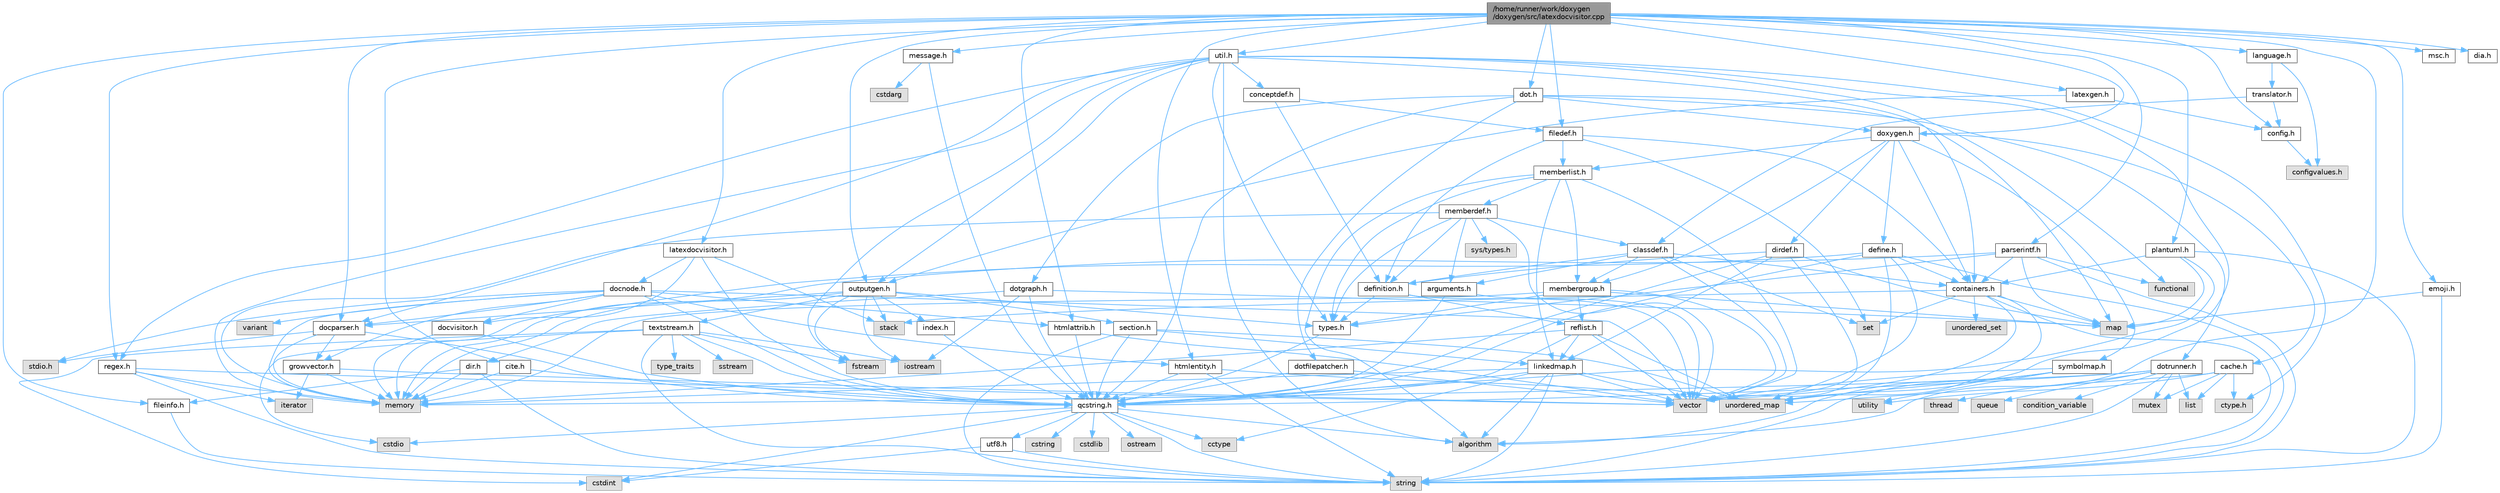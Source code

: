 digraph "/home/runner/work/doxygen/doxygen/src/latexdocvisitor.cpp"
{
 // INTERACTIVE_SVG=YES
 // LATEX_PDF_SIZE
  bgcolor="transparent";
  edge [fontname=Helvetica,fontsize=10,labelfontname=Helvetica,labelfontsize=10];
  node [fontname=Helvetica,fontsize=10,shape=box,height=0.2,width=0.4];
  Node1 [label="/home/runner/work/doxygen\l/doxygen/src/latexdocvisitor.cpp",height=0.2,width=0.4,color="gray40", fillcolor="grey60", style="filled", fontcolor="black",tooltip=" "];
  Node1 -> Node2 [color="steelblue1",style="solid"];
  Node2 [label="algorithm",height=0.2,width=0.4,color="grey60", fillcolor="#E0E0E0", style="filled",tooltip=" "];
  Node1 -> Node3 [color="steelblue1",style="solid"];
  Node3 [label="htmlattrib.h",height=0.2,width=0.4,color="grey40", fillcolor="white", style="filled",URL="$d0/d73/htmlattrib_8h.html",tooltip=" "];
  Node3 -> Node4 [color="steelblue1",style="solid"];
  Node4 [label="vector",height=0.2,width=0.4,color="grey60", fillcolor="#E0E0E0", style="filled",tooltip=" "];
  Node3 -> Node5 [color="steelblue1",style="solid"];
  Node5 [label="qcstring.h",height=0.2,width=0.4,color="grey40", fillcolor="white", style="filled",URL="$d7/d5c/qcstring_8h.html",tooltip=" "];
  Node5 -> Node6 [color="steelblue1",style="solid"];
  Node6 [label="string",height=0.2,width=0.4,color="grey60", fillcolor="#E0E0E0", style="filled",tooltip=" "];
  Node5 -> Node2 [color="steelblue1",style="solid"];
  Node5 -> Node7 [color="steelblue1",style="solid"];
  Node7 [label="cctype",height=0.2,width=0.4,color="grey60", fillcolor="#E0E0E0", style="filled",tooltip=" "];
  Node5 -> Node8 [color="steelblue1",style="solid"];
  Node8 [label="cstring",height=0.2,width=0.4,color="grey60", fillcolor="#E0E0E0", style="filled",tooltip=" "];
  Node5 -> Node9 [color="steelblue1",style="solid"];
  Node9 [label="cstdio",height=0.2,width=0.4,color="grey60", fillcolor="#E0E0E0", style="filled",tooltip=" "];
  Node5 -> Node10 [color="steelblue1",style="solid"];
  Node10 [label="cstdlib",height=0.2,width=0.4,color="grey60", fillcolor="#E0E0E0", style="filled",tooltip=" "];
  Node5 -> Node11 [color="steelblue1",style="solid"];
  Node11 [label="cstdint",height=0.2,width=0.4,color="grey60", fillcolor="#E0E0E0", style="filled",tooltip=" "];
  Node5 -> Node12 [color="steelblue1",style="solid"];
  Node12 [label="ostream",height=0.2,width=0.4,color="grey60", fillcolor="#E0E0E0", style="filled",tooltip=" "];
  Node5 -> Node13 [color="steelblue1",style="solid"];
  Node13 [label="utf8.h",height=0.2,width=0.4,color="grey40", fillcolor="white", style="filled",URL="$db/d7c/utf8_8h.html",tooltip="Various UTF8 related helper functions."];
  Node13 -> Node11 [color="steelblue1",style="solid"];
  Node13 -> Node6 [color="steelblue1",style="solid"];
  Node1 -> Node14 [color="steelblue1",style="solid"];
  Node14 [label="latexdocvisitor.h",height=0.2,width=0.4,color="grey40", fillcolor="white", style="filled",URL="$d8/d99/latexdocvisitor_8h.html",tooltip=" "];
  Node14 -> Node15 [color="steelblue1",style="solid"];
  Node15 [label="stack",height=0.2,width=0.4,color="grey60", fillcolor="#E0E0E0", style="filled",tooltip=" "];
  Node14 -> Node5 [color="steelblue1",style="solid"];
  Node14 -> Node16 [color="steelblue1",style="solid"];
  Node16 [label="docvisitor.h",height=0.2,width=0.4,color="grey40", fillcolor="white", style="filled",URL="$d2/d3c/docvisitor_8h.html",tooltip=" "];
  Node16 -> Node17 [color="steelblue1",style="solid"];
  Node17 [label="memory",height=0.2,width=0.4,color="grey60", fillcolor="#E0E0E0", style="filled",tooltip=" "];
  Node16 -> Node5 [color="steelblue1",style="solid"];
  Node14 -> Node18 [color="steelblue1",style="solid"];
  Node18 [label="docnode.h",height=0.2,width=0.4,color="grey40", fillcolor="white", style="filled",URL="$de/d2b/docnode_8h.html",tooltip=" "];
  Node18 -> Node19 [color="steelblue1",style="solid"];
  Node19 [label="stdio.h",height=0.2,width=0.4,color="grey60", fillcolor="#E0E0E0", style="filled",tooltip=" "];
  Node18 -> Node4 [color="steelblue1",style="solid"];
  Node18 -> Node17 [color="steelblue1",style="solid"];
  Node18 -> Node20 [color="steelblue1",style="solid"];
  Node20 [label="variant",height=0.2,width=0.4,color="grey60", fillcolor="#E0E0E0", style="filled",tooltip=" "];
  Node18 -> Node5 [color="steelblue1",style="solid"];
  Node18 -> Node16 [color="steelblue1",style="solid"];
  Node18 -> Node21 [color="steelblue1",style="solid"];
  Node21 [label="docparser.h",height=0.2,width=0.4,color="grey40", fillcolor="white", style="filled",URL="$de/d9c/docparser_8h.html",tooltip=" "];
  Node21 -> Node19 [color="steelblue1",style="solid"];
  Node21 -> Node17 [color="steelblue1",style="solid"];
  Node21 -> Node5 [color="steelblue1",style="solid"];
  Node21 -> Node22 [color="steelblue1",style="solid"];
  Node22 [label="growvector.h",height=0.2,width=0.4,color="grey40", fillcolor="white", style="filled",URL="$d7/d50/growvector_8h.html",tooltip=" "];
  Node22 -> Node4 [color="steelblue1",style="solid"];
  Node22 -> Node17 [color="steelblue1",style="solid"];
  Node22 -> Node23 [color="steelblue1",style="solid"];
  Node23 [label="iterator",height=0.2,width=0.4,color="grey60", fillcolor="#E0E0E0", style="filled",tooltip=" "];
  Node18 -> Node3 [color="steelblue1",style="solid"];
  Node18 -> Node24 [color="steelblue1",style="solid"];
  Node24 [label="htmlentity.h",height=0.2,width=0.4,color="grey40", fillcolor="white", style="filled",URL="$db/dc6/htmlentity_8h.html",tooltip=" "];
  Node24 -> Node25 [color="steelblue1",style="solid"];
  Node25 [label="unordered_map",height=0.2,width=0.4,color="grey60", fillcolor="#E0E0E0", style="filled",tooltip=" "];
  Node24 -> Node6 [color="steelblue1",style="solid"];
  Node24 -> Node5 [color="steelblue1",style="solid"];
  Node18 -> Node22 [color="steelblue1",style="solid"];
  Node1 -> Node26 [color="steelblue1",style="solid"];
  Node26 [label="latexgen.h",height=0.2,width=0.4,color="grey40", fillcolor="white", style="filled",URL="$d6/d9c/latexgen_8h.html",tooltip=" "];
  Node26 -> Node27 [color="steelblue1",style="solid"];
  Node27 [label="config.h",height=0.2,width=0.4,color="grey40", fillcolor="white", style="filled",URL="$db/d16/config_8h.html",tooltip=" "];
  Node27 -> Node28 [color="steelblue1",style="solid"];
  Node28 [label="configvalues.h",height=0.2,width=0.4,color="grey60", fillcolor="#E0E0E0", style="filled",tooltip=" "];
  Node26 -> Node29 [color="steelblue1",style="solid"];
  Node29 [label="outputgen.h",height=0.2,width=0.4,color="grey40", fillcolor="white", style="filled",URL="$df/d06/outputgen_8h.html",tooltip=" "];
  Node29 -> Node17 [color="steelblue1",style="solid"];
  Node29 -> Node15 [color="steelblue1",style="solid"];
  Node29 -> Node30 [color="steelblue1",style="solid"];
  Node30 [label="iostream",height=0.2,width=0.4,color="grey60", fillcolor="#E0E0E0", style="filled",tooltip=" "];
  Node29 -> Node31 [color="steelblue1",style="solid"];
  Node31 [label="fstream",height=0.2,width=0.4,color="grey60", fillcolor="#E0E0E0", style="filled",tooltip=" "];
  Node29 -> Node32 [color="steelblue1",style="solid"];
  Node32 [label="types.h",height=0.2,width=0.4,color="grey40", fillcolor="white", style="filled",URL="$d9/d49/types_8h.html",tooltip="This file contains a number of basic enums and types."];
  Node32 -> Node5 [color="steelblue1",style="solid"];
  Node29 -> Node33 [color="steelblue1",style="solid"];
  Node33 [label="index.h",height=0.2,width=0.4,color="grey40", fillcolor="white", style="filled",URL="$d1/db5/index_8h.html",tooltip=" "];
  Node33 -> Node5 [color="steelblue1",style="solid"];
  Node29 -> Node34 [color="steelblue1",style="solid"];
  Node34 [label="section.h",height=0.2,width=0.4,color="grey40", fillcolor="white", style="filled",URL="$d1/d2a/section_8h.html",tooltip=" "];
  Node34 -> Node6 [color="steelblue1",style="solid"];
  Node34 -> Node25 [color="steelblue1",style="solid"];
  Node34 -> Node5 [color="steelblue1",style="solid"];
  Node34 -> Node35 [color="steelblue1",style="solid"];
  Node35 [label="linkedmap.h",height=0.2,width=0.4,color="grey40", fillcolor="white", style="filled",URL="$da/de1/linkedmap_8h.html",tooltip=" "];
  Node35 -> Node25 [color="steelblue1",style="solid"];
  Node35 -> Node4 [color="steelblue1",style="solid"];
  Node35 -> Node17 [color="steelblue1",style="solid"];
  Node35 -> Node6 [color="steelblue1",style="solid"];
  Node35 -> Node2 [color="steelblue1",style="solid"];
  Node35 -> Node7 [color="steelblue1",style="solid"];
  Node35 -> Node5 [color="steelblue1",style="solid"];
  Node29 -> Node36 [color="steelblue1",style="solid"];
  Node36 [label="textstream.h",height=0.2,width=0.4,color="grey40", fillcolor="white", style="filled",URL="$d4/d7d/textstream_8h.html",tooltip=" "];
  Node36 -> Node6 [color="steelblue1",style="solid"];
  Node36 -> Node30 [color="steelblue1",style="solid"];
  Node36 -> Node37 [color="steelblue1",style="solid"];
  Node37 [label="sstream",height=0.2,width=0.4,color="grey60", fillcolor="#E0E0E0", style="filled",tooltip=" "];
  Node36 -> Node11 [color="steelblue1",style="solid"];
  Node36 -> Node9 [color="steelblue1",style="solid"];
  Node36 -> Node31 [color="steelblue1",style="solid"];
  Node36 -> Node38 [color="steelblue1",style="solid"];
  Node38 [label="type_traits",height=0.2,width=0.4,color="grey60", fillcolor="#E0E0E0", style="filled",tooltip=" "];
  Node36 -> Node5 [color="steelblue1",style="solid"];
  Node29 -> Node21 [color="steelblue1",style="solid"];
  Node1 -> Node21 [color="steelblue1",style="solid"];
  Node1 -> Node39 [color="steelblue1",style="solid"];
  Node39 [label="language.h",height=0.2,width=0.4,color="grey40", fillcolor="white", style="filled",URL="$d8/dce/language_8h.html",tooltip=" "];
  Node39 -> Node40 [color="steelblue1",style="solid"];
  Node40 [label="translator.h",height=0.2,width=0.4,color="grey40", fillcolor="white", style="filled",URL="$d9/df1/translator_8h.html",tooltip=" "];
  Node40 -> Node41 [color="steelblue1",style="solid"];
  Node41 [label="classdef.h",height=0.2,width=0.4,color="grey40", fillcolor="white", style="filled",URL="$d1/da6/classdef_8h.html",tooltip=" "];
  Node41 -> Node4 [color="steelblue1",style="solid"];
  Node41 -> Node42 [color="steelblue1",style="solid"];
  Node42 [label="set",height=0.2,width=0.4,color="grey60", fillcolor="#E0E0E0", style="filled",tooltip=" "];
  Node41 -> Node43 [color="steelblue1",style="solid"];
  Node43 [label="containers.h",height=0.2,width=0.4,color="grey40", fillcolor="white", style="filled",URL="$d5/d75/containers_8h.html",tooltip=" "];
  Node43 -> Node4 [color="steelblue1",style="solid"];
  Node43 -> Node6 [color="steelblue1",style="solid"];
  Node43 -> Node42 [color="steelblue1",style="solid"];
  Node43 -> Node44 [color="steelblue1",style="solid"];
  Node44 [label="map",height=0.2,width=0.4,color="grey60", fillcolor="#E0E0E0", style="filled",tooltip=" "];
  Node43 -> Node45 [color="steelblue1",style="solid"];
  Node45 [label="unordered_set",height=0.2,width=0.4,color="grey60", fillcolor="#E0E0E0", style="filled",tooltip=" "];
  Node43 -> Node25 [color="steelblue1",style="solid"];
  Node43 -> Node15 [color="steelblue1",style="solid"];
  Node41 -> Node46 [color="steelblue1",style="solid"];
  Node46 [label="definition.h",height=0.2,width=0.4,color="grey40", fillcolor="white", style="filled",URL="$df/da1/definition_8h.html",tooltip=" "];
  Node46 -> Node4 [color="steelblue1",style="solid"];
  Node46 -> Node32 [color="steelblue1",style="solid"];
  Node46 -> Node47 [color="steelblue1",style="solid"];
  Node47 [label="reflist.h",height=0.2,width=0.4,color="grey40", fillcolor="white", style="filled",URL="$d1/d02/reflist_8h.html",tooltip=" "];
  Node47 -> Node4 [color="steelblue1",style="solid"];
  Node47 -> Node25 [color="steelblue1",style="solid"];
  Node47 -> Node17 [color="steelblue1",style="solid"];
  Node47 -> Node5 [color="steelblue1",style="solid"];
  Node47 -> Node35 [color="steelblue1",style="solid"];
  Node41 -> Node48 [color="steelblue1",style="solid"];
  Node48 [label="arguments.h",height=0.2,width=0.4,color="grey40", fillcolor="white", style="filled",URL="$df/d9b/arguments_8h.html",tooltip=" "];
  Node48 -> Node4 [color="steelblue1",style="solid"];
  Node48 -> Node5 [color="steelblue1",style="solid"];
  Node41 -> Node49 [color="steelblue1",style="solid"];
  Node49 [label="membergroup.h",height=0.2,width=0.4,color="grey40", fillcolor="white", style="filled",URL="$d9/d11/membergroup_8h.html",tooltip=" "];
  Node49 -> Node4 [color="steelblue1",style="solid"];
  Node49 -> Node44 [color="steelblue1",style="solid"];
  Node49 -> Node17 [color="steelblue1",style="solid"];
  Node49 -> Node32 [color="steelblue1",style="solid"];
  Node49 -> Node47 [color="steelblue1",style="solid"];
  Node40 -> Node27 [color="steelblue1",style="solid"];
  Node39 -> Node28 [color="steelblue1",style="solid"];
  Node1 -> Node50 [color="steelblue1",style="solid"];
  Node50 [label="doxygen.h",height=0.2,width=0.4,color="grey40", fillcolor="white", style="filled",URL="$d1/da1/doxygen_8h.html",tooltip=" "];
  Node50 -> Node43 [color="steelblue1",style="solid"];
  Node50 -> Node49 [color="steelblue1",style="solid"];
  Node50 -> Node51 [color="steelblue1",style="solid"];
  Node51 [label="dirdef.h",height=0.2,width=0.4,color="grey40", fillcolor="white", style="filled",URL="$d6/d15/dirdef_8h.html",tooltip=" "];
  Node51 -> Node4 [color="steelblue1",style="solid"];
  Node51 -> Node44 [color="steelblue1",style="solid"];
  Node51 -> Node5 [color="steelblue1",style="solid"];
  Node51 -> Node35 [color="steelblue1",style="solid"];
  Node51 -> Node46 [color="steelblue1",style="solid"];
  Node50 -> Node52 [color="steelblue1",style="solid"];
  Node52 [label="memberlist.h",height=0.2,width=0.4,color="grey40", fillcolor="white", style="filled",URL="$dd/d78/memberlist_8h.html",tooltip=" "];
  Node52 -> Node4 [color="steelblue1",style="solid"];
  Node52 -> Node2 [color="steelblue1",style="solid"];
  Node52 -> Node53 [color="steelblue1",style="solid"];
  Node53 [label="memberdef.h",height=0.2,width=0.4,color="grey40", fillcolor="white", style="filled",URL="$d4/d46/memberdef_8h.html",tooltip=" "];
  Node53 -> Node4 [color="steelblue1",style="solid"];
  Node53 -> Node17 [color="steelblue1",style="solid"];
  Node53 -> Node54 [color="steelblue1",style="solid"];
  Node54 [label="sys/types.h",height=0.2,width=0.4,color="grey60", fillcolor="#E0E0E0", style="filled",tooltip=" "];
  Node53 -> Node32 [color="steelblue1",style="solid"];
  Node53 -> Node46 [color="steelblue1",style="solid"];
  Node53 -> Node48 [color="steelblue1",style="solid"];
  Node53 -> Node41 [color="steelblue1",style="solid"];
  Node52 -> Node35 [color="steelblue1",style="solid"];
  Node52 -> Node32 [color="steelblue1",style="solid"];
  Node52 -> Node49 [color="steelblue1",style="solid"];
  Node50 -> Node55 [color="steelblue1",style="solid"];
  Node55 [label="define.h",height=0.2,width=0.4,color="grey40", fillcolor="white", style="filled",URL="$df/d67/define_8h.html",tooltip=" "];
  Node55 -> Node4 [color="steelblue1",style="solid"];
  Node55 -> Node17 [color="steelblue1",style="solid"];
  Node55 -> Node6 [color="steelblue1",style="solid"];
  Node55 -> Node25 [color="steelblue1",style="solid"];
  Node55 -> Node5 [color="steelblue1",style="solid"];
  Node55 -> Node43 [color="steelblue1",style="solid"];
  Node50 -> Node56 [color="steelblue1",style="solid"];
  Node56 [label="cache.h",height=0.2,width=0.4,color="grey40", fillcolor="white", style="filled",URL="$d3/d26/cache_8h.html",tooltip=" "];
  Node56 -> Node57 [color="steelblue1",style="solid"];
  Node57 [label="list",height=0.2,width=0.4,color="grey60", fillcolor="#E0E0E0", style="filled",tooltip=" "];
  Node56 -> Node25 [color="steelblue1",style="solid"];
  Node56 -> Node58 [color="steelblue1",style="solid"];
  Node58 [label="mutex",height=0.2,width=0.4,color="grey60", fillcolor="#E0E0E0", style="filled",tooltip=" "];
  Node56 -> Node59 [color="steelblue1",style="solid"];
  Node59 [label="utility",height=0.2,width=0.4,color="grey60", fillcolor="#E0E0E0", style="filled",tooltip=" "];
  Node56 -> Node60 [color="steelblue1",style="solid"];
  Node60 [label="ctype.h",height=0.2,width=0.4,color="grey60", fillcolor="#E0E0E0", style="filled",tooltip=" "];
  Node50 -> Node61 [color="steelblue1",style="solid"];
  Node61 [label="symbolmap.h",height=0.2,width=0.4,color="grey40", fillcolor="white", style="filled",URL="$d7/ddd/symbolmap_8h.html",tooltip=" "];
  Node61 -> Node2 [color="steelblue1",style="solid"];
  Node61 -> Node25 [color="steelblue1",style="solid"];
  Node61 -> Node4 [color="steelblue1",style="solid"];
  Node61 -> Node6 [color="steelblue1",style="solid"];
  Node61 -> Node59 [color="steelblue1",style="solid"];
  Node1 -> Node29 [color="steelblue1",style="solid"];
  Node1 -> Node62 [color="steelblue1",style="solid"];
  Node62 [label="dot.h",height=0.2,width=0.4,color="grey40", fillcolor="white", style="filled",URL="$d6/d4a/dot_8h.html",tooltip=" "];
  Node62 -> Node44 [color="steelblue1",style="solid"];
  Node62 -> Node5 [color="steelblue1",style="solid"];
  Node62 -> Node63 [color="steelblue1",style="solid"];
  Node63 [label="dotgraph.h",height=0.2,width=0.4,color="grey40", fillcolor="white", style="filled",URL="$d0/daa/dotgraph_8h.html",tooltip=" "];
  Node63 -> Node30 [color="steelblue1",style="solid"];
  Node63 -> Node44 [color="steelblue1",style="solid"];
  Node63 -> Node5 [color="steelblue1",style="solid"];
  Node63 -> Node64 [color="steelblue1",style="solid"];
  Node64 [label="dir.h",height=0.2,width=0.4,color="grey40", fillcolor="white", style="filled",URL="$df/d9c/dir_8h.html",tooltip=" "];
  Node64 -> Node6 [color="steelblue1",style="solid"];
  Node64 -> Node17 [color="steelblue1",style="solid"];
  Node64 -> Node65 [color="steelblue1",style="solid"];
  Node65 [label="fileinfo.h",height=0.2,width=0.4,color="grey40", fillcolor="white", style="filled",URL="$df/d45/fileinfo_8h.html",tooltip=" "];
  Node65 -> Node6 [color="steelblue1",style="solid"];
  Node62 -> Node66 [color="steelblue1",style="solid"];
  Node66 [label="dotfilepatcher.h",height=0.2,width=0.4,color="grey40", fillcolor="white", style="filled",URL="$d3/d38/dotfilepatcher_8h.html",tooltip=" "];
  Node66 -> Node4 [color="steelblue1",style="solid"];
  Node66 -> Node5 [color="steelblue1",style="solid"];
  Node62 -> Node67 [color="steelblue1",style="solid"];
  Node67 [label="dotrunner.h",height=0.2,width=0.4,color="grey40", fillcolor="white", style="filled",URL="$d2/dd1/dotrunner_8h.html",tooltip=" "];
  Node67 -> Node6 [color="steelblue1",style="solid"];
  Node67 -> Node68 [color="steelblue1",style="solid"];
  Node68 [label="thread",height=0.2,width=0.4,color="grey60", fillcolor="#E0E0E0", style="filled",tooltip=" "];
  Node67 -> Node57 [color="steelblue1",style="solid"];
  Node67 -> Node69 [color="steelblue1",style="solid"];
  Node69 [label="queue",height=0.2,width=0.4,color="grey60", fillcolor="#E0E0E0", style="filled",tooltip=" "];
  Node67 -> Node58 [color="steelblue1",style="solid"];
  Node67 -> Node70 [color="steelblue1",style="solid"];
  Node70 [label="condition_variable",height=0.2,width=0.4,color="grey60", fillcolor="#E0E0E0", style="filled",tooltip=" "];
  Node67 -> Node17 [color="steelblue1",style="solid"];
  Node67 -> Node5 [color="steelblue1",style="solid"];
  Node62 -> Node50 [color="steelblue1",style="solid"];
  Node1 -> Node71 [color="steelblue1",style="solid"];
  Node71 [label="util.h",height=0.2,width=0.4,color="grey40", fillcolor="white", style="filled",URL="$d8/d3c/util_8h.html",tooltip="A bunch of utility functions."];
  Node71 -> Node17 [color="steelblue1",style="solid"];
  Node71 -> Node25 [color="steelblue1",style="solid"];
  Node71 -> Node2 [color="steelblue1",style="solid"];
  Node71 -> Node72 [color="steelblue1",style="solid"];
  Node72 [label="functional",height=0.2,width=0.4,color="grey60", fillcolor="#E0E0E0", style="filled",tooltip=" "];
  Node71 -> Node31 [color="steelblue1",style="solid"];
  Node71 -> Node60 [color="steelblue1",style="solid"];
  Node71 -> Node32 [color="steelblue1",style="solid"];
  Node71 -> Node21 [color="steelblue1",style="solid"];
  Node71 -> Node43 [color="steelblue1",style="solid"];
  Node71 -> Node29 [color="steelblue1",style="solid"];
  Node71 -> Node73 [color="steelblue1",style="solid"];
  Node73 [label="regex.h",height=0.2,width=0.4,color="grey40", fillcolor="white", style="filled",URL="$d1/d21/regex_8h.html",tooltip=" "];
  Node73 -> Node17 [color="steelblue1",style="solid"];
  Node73 -> Node6 [color="steelblue1",style="solid"];
  Node73 -> Node4 [color="steelblue1",style="solid"];
  Node73 -> Node23 [color="steelblue1",style="solid"];
  Node71 -> Node74 [color="steelblue1",style="solid"];
  Node74 [label="conceptdef.h",height=0.2,width=0.4,color="grey40", fillcolor="white", style="filled",URL="$da/df1/conceptdef_8h.html",tooltip=" "];
  Node74 -> Node46 [color="steelblue1",style="solid"];
  Node74 -> Node75 [color="steelblue1",style="solid"];
  Node75 [label="filedef.h",height=0.2,width=0.4,color="grey40", fillcolor="white", style="filled",URL="$d4/d3a/filedef_8h.html",tooltip=" "];
  Node75 -> Node42 [color="steelblue1",style="solid"];
  Node75 -> Node46 [color="steelblue1",style="solid"];
  Node75 -> Node52 [color="steelblue1",style="solid"];
  Node75 -> Node43 [color="steelblue1",style="solid"];
  Node1 -> Node76 [color="steelblue1",style="solid"];
  Node76 [label="message.h",height=0.2,width=0.4,color="grey40", fillcolor="white", style="filled",URL="$d2/d0d/message_8h.html",tooltip=" "];
  Node76 -> Node77 [color="steelblue1",style="solid"];
  Node77 [label="cstdarg",height=0.2,width=0.4,color="grey60", fillcolor="#E0E0E0", style="filled",tooltip=" "];
  Node76 -> Node5 [color="steelblue1",style="solid"];
  Node1 -> Node78 [color="steelblue1",style="solid"];
  Node78 [label="parserintf.h",height=0.2,width=0.4,color="grey40", fillcolor="white", style="filled",URL="$da/d55/parserintf_8h.html",tooltip=" "];
  Node78 -> Node72 [color="steelblue1",style="solid"];
  Node78 -> Node17 [color="steelblue1",style="solid"];
  Node78 -> Node44 [color="steelblue1",style="solid"];
  Node78 -> Node6 [color="steelblue1",style="solid"];
  Node78 -> Node32 [color="steelblue1",style="solid"];
  Node78 -> Node43 [color="steelblue1",style="solid"];
  Node1 -> Node79 [color="steelblue1",style="solid"];
  Node79 [label="msc.h",height=0.2,width=0.4,color="grey40", fillcolor="white", style="filled",URL="$dc/d66/msc_8h.html",tooltip=" "];
  Node1 -> Node80 [color="steelblue1",style="solid"];
  Node80 [label="dia.h",height=0.2,width=0.4,color="grey40", fillcolor="white", style="filled",URL="$da/d49/dia_8h.html",tooltip=" "];
  Node1 -> Node81 [color="steelblue1",style="solid"];
  Node81 [label="cite.h",height=0.2,width=0.4,color="grey40", fillcolor="white", style="filled",URL="$d7/d69/cite_8h.html",tooltip=" "];
  Node81 -> Node17 [color="steelblue1",style="solid"];
  Node81 -> Node5 [color="steelblue1",style="solid"];
  Node1 -> Node75 [color="steelblue1",style="solid"];
  Node1 -> Node27 [color="steelblue1",style="solid"];
  Node1 -> Node24 [color="steelblue1",style="solid"];
  Node1 -> Node82 [color="steelblue1",style="solid"];
  Node82 [label="emoji.h",height=0.2,width=0.4,color="grey40", fillcolor="white", style="filled",URL="$d6/dd3/emoji_8h.html",tooltip=" "];
  Node82 -> Node44 [color="steelblue1",style="solid"];
  Node82 -> Node6 [color="steelblue1",style="solid"];
  Node1 -> Node83 [color="steelblue1",style="solid"];
  Node83 [label="plantuml.h",height=0.2,width=0.4,color="grey40", fillcolor="white", style="filled",URL="$d3/dde/plantuml_8h.html",tooltip=" "];
  Node83 -> Node44 [color="steelblue1",style="solid"];
  Node83 -> Node6 [color="steelblue1",style="solid"];
  Node83 -> Node43 [color="steelblue1",style="solid"];
  Node83 -> Node5 [color="steelblue1",style="solid"];
  Node1 -> Node65 [color="steelblue1",style="solid"];
  Node1 -> Node73 [color="steelblue1",style="solid"];
}
